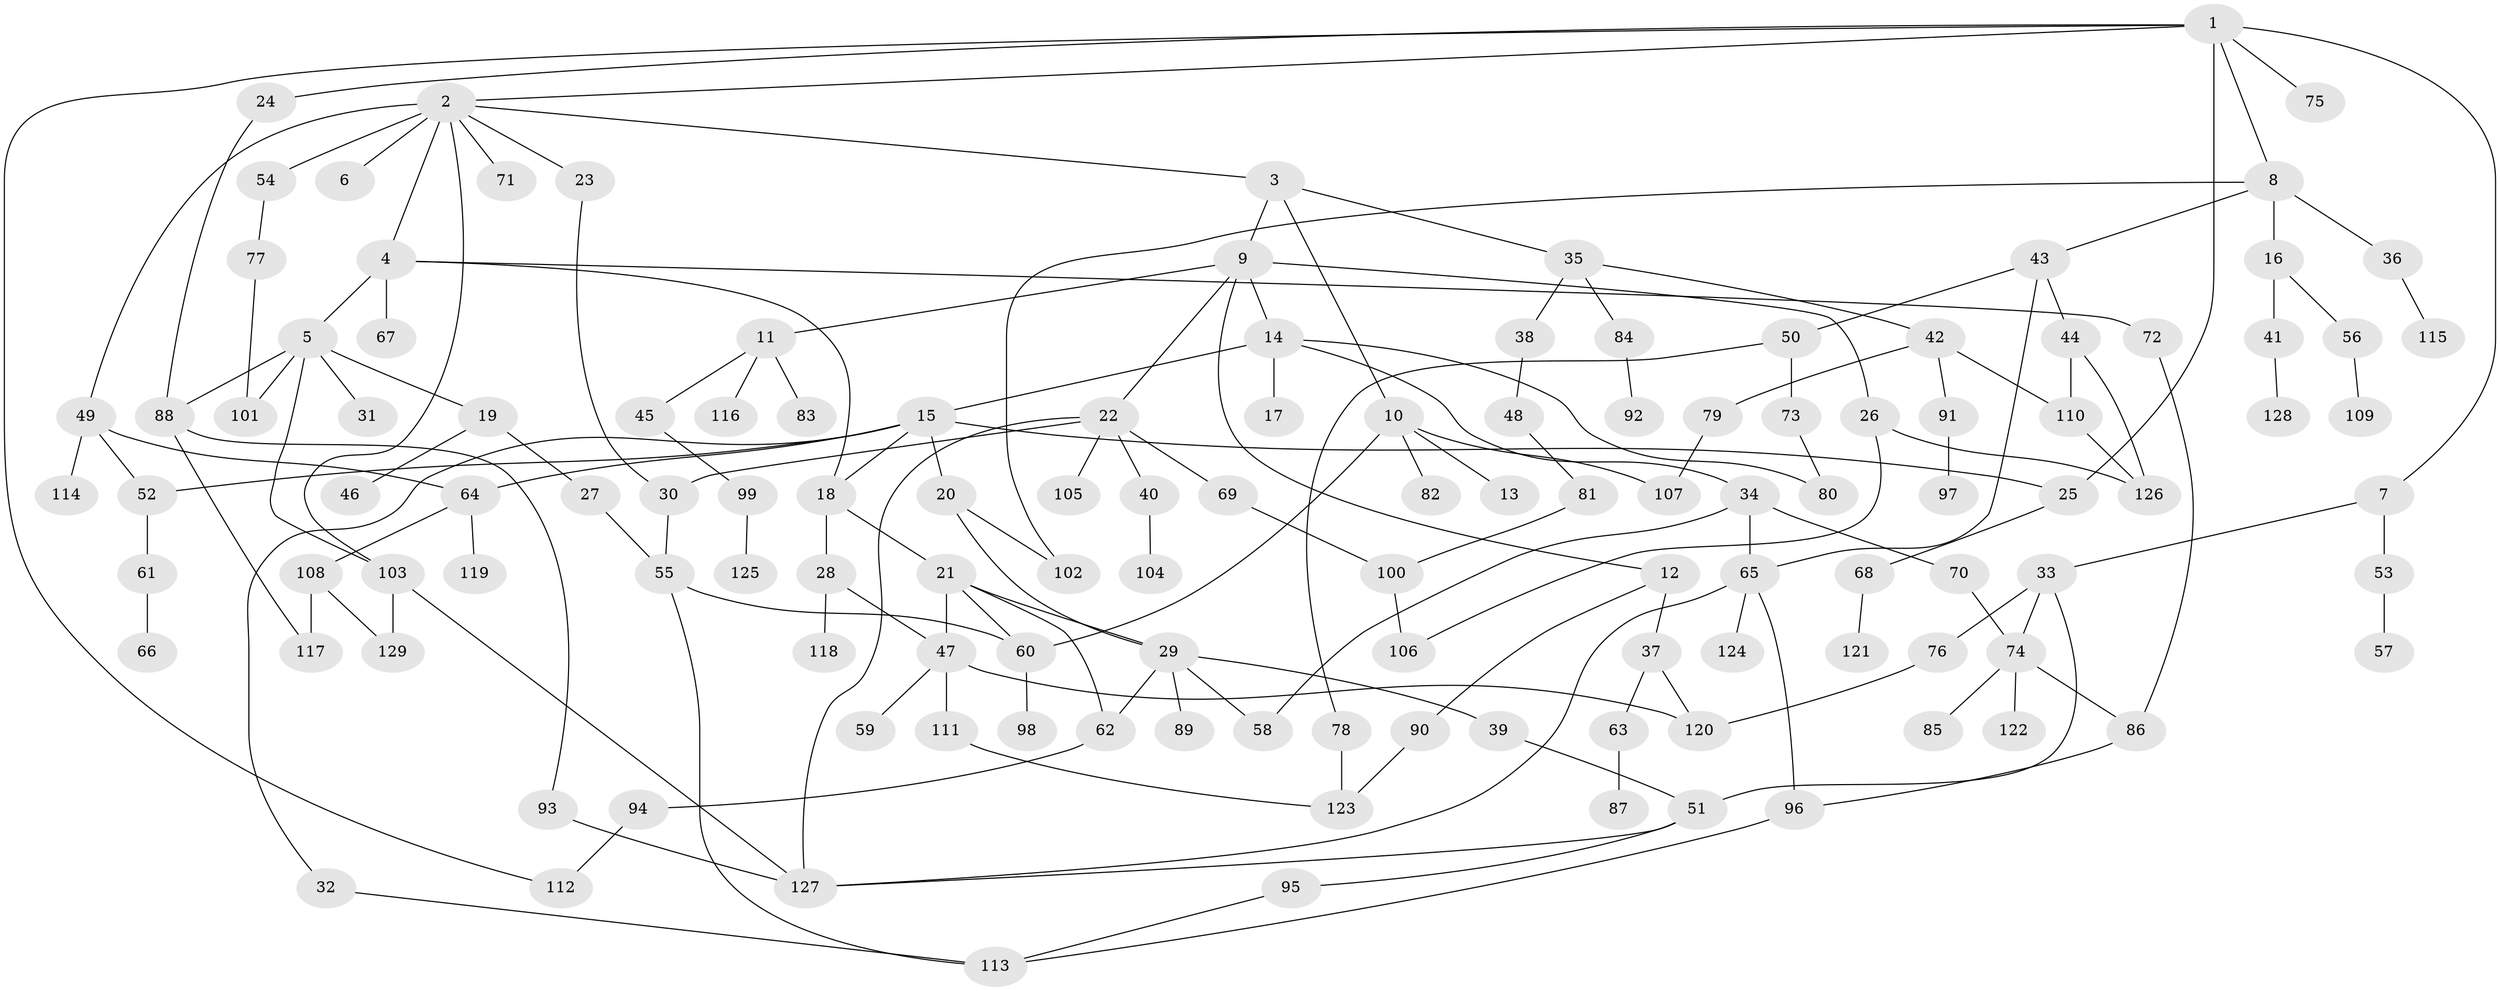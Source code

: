 // coarse degree distribution, {1: 0.40625, 5: 0.046875, 4: 0.09375, 2: 0.3125, 6: 0.03125, 3: 0.046875, 10: 0.03125, 15: 0.015625, 7: 0.015625}
// Generated by graph-tools (version 1.1) at 2025/45/03/04/25 21:45:31]
// undirected, 129 vertices, 170 edges
graph export_dot {
graph [start="1"]
  node [color=gray90,style=filled];
  1;
  2;
  3;
  4;
  5;
  6;
  7;
  8;
  9;
  10;
  11;
  12;
  13;
  14;
  15;
  16;
  17;
  18;
  19;
  20;
  21;
  22;
  23;
  24;
  25;
  26;
  27;
  28;
  29;
  30;
  31;
  32;
  33;
  34;
  35;
  36;
  37;
  38;
  39;
  40;
  41;
  42;
  43;
  44;
  45;
  46;
  47;
  48;
  49;
  50;
  51;
  52;
  53;
  54;
  55;
  56;
  57;
  58;
  59;
  60;
  61;
  62;
  63;
  64;
  65;
  66;
  67;
  68;
  69;
  70;
  71;
  72;
  73;
  74;
  75;
  76;
  77;
  78;
  79;
  80;
  81;
  82;
  83;
  84;
  85;
  86;
  87;
  88;
  89;
  90;
  91;
  92;
  93;
  94;
  95;
  96;
  97;
  98;
  99;
  100;
  101;
  102;
  103;
  104;
  105;
  106;
  107;
  108;
  109;
  110;
  111;
  112;
  113;
  114;
  115;
  116;
  117;
  118;
  119;
  120;
  121;
  122;
  123;
  124;
  125;
  126;
  127;
  128;
  129;
  1 -- 2;
  1 -- 7;
  1 -- 8;
  1 -- 24;
  1 -- 75;
  1 -- 112;
  1 -- 25;
  2 -- 3;
  2 -- 4;
  2 -- 6;
  2 -- 23;
  2 -- 49;
  2 -- 54;
  2 -- 71;
  2 -- 103;
  3 -- 9;
  3 -- 10;
  3 -- 35;
  4 -- 5;
  4 -- 67;
  4 -- 72;
  4 -- 18;
  5 -- 19;
  5 -- 31;
  5 -- 88;
  5 -- 101;
  5 -- 103;
  7 -- 33;
  7 -- 53;
  8 -- 16;
  8 -- 36;
  8 -- 43;
  8 -- 102;
  9 -- 11;
  9 -- 12;
  9 -- 14;
  9 -- 22;
  9 -- 26;
  10 -- 13;
  10 -- 82;
  10 -- 107;
  10 -- 60;
  11 -- 45;
  11 -- 83;
  11 -- 116;
  12 -- 37;
  12 -- 90;
  14 -- 15;
  14 -- 17;
  14 -- 34;
  14 -- 80;
  15 -- 18;
  15 -- 20;
  15 -- 25;
  15 -- 32;
  15 -- 52;
  15 -- 64;
  16 -- 41;
  16 -- 56;
  18 -- 21;
  18 -- 28;
  19 -- 27;
  19 -- 46;
  20 -- 102;
  20 -- 29;
  21 -- 29;
  21 -- 47;
  21 -- 62;
  21 -- 60;
  22 -- 30;
  22 -- 40;
  22 -- 69;
  22 -- 105;
  22 -- 127;
  23 -- 30;
  24 -- 88;
  25 -- 68;
  26 -- 106;
  26 -- 126;
  27 -- 55;
  28 -- 118;
  28 -- 47;
  29 -- 39;
  29 -- 58;
  29 -- 89;
  29 -- 62;
  30 -- 55;
  32 -- 113;
  33 -- 74;
  33 -- 76;
  33 -- 51;
  34 -- 70;
  34 -- 65;
  34 -- 58;
  35 -- 38;
  35 -- 42;
  35 -- 84;
  36 -- 115;
  37 -- 63;
  37 -- 120;
  38 -- 48;
  39 -- 51;
  40 -- 104;
  41 -- 128;
  42 -- 79;
  42 -- 91;
  42 -- 110;
  43 -- 44;
  43 -- 50;
  43 -- 65;
  44 -- 126;
  44 -- 110;
  45 -- 99;
  47 -- 59;
  47 -- 111;
  47 -- 120;
  48 -- 81;
  49 -- 64;
  49 -- 114;
  49 -- 52;
  50 -- 73;
  50 -- 78;
  51 -- 95;
  51 -- 127;
  52 -- 61;
  53 -- 57;
  54 -- 77;
  55 -- 60;
  55 -- 113;
  56 -- 109;
  60 -- 98;
  61 -- 66;
  62 -- 94;
  63 -- 87;
  64 -- 108;
  64 -- 119;
  65 -- 96;
  65 -- 124;
  65 -- 127;
  68 -- 121;
  69 -- 100;
  70 -- 74;
  72 -- 86;
  73 -- 80;
  74 -- 85;
  74 -- 122;
  74 -- 86;
  76 -- 120;
  77 -- 101;
  78 -- 123;
  79 -- 107;
  81 -- 100;
  84 -- 92;
  86 -- 96;
  88 -- 93;
  88 -- 117;
  90 -- 123;
  91 -- 97;
  93 -- 127;
  94 -- 112;
  95 -- 113;
  96 -- 113;
  99 -- 125;
  100 -- 106;
  103 -- 129;
  103 -- 127;
  108 -- 117;
  108 -- 129;
  110 -- 126;
  111 -- 123;
}
